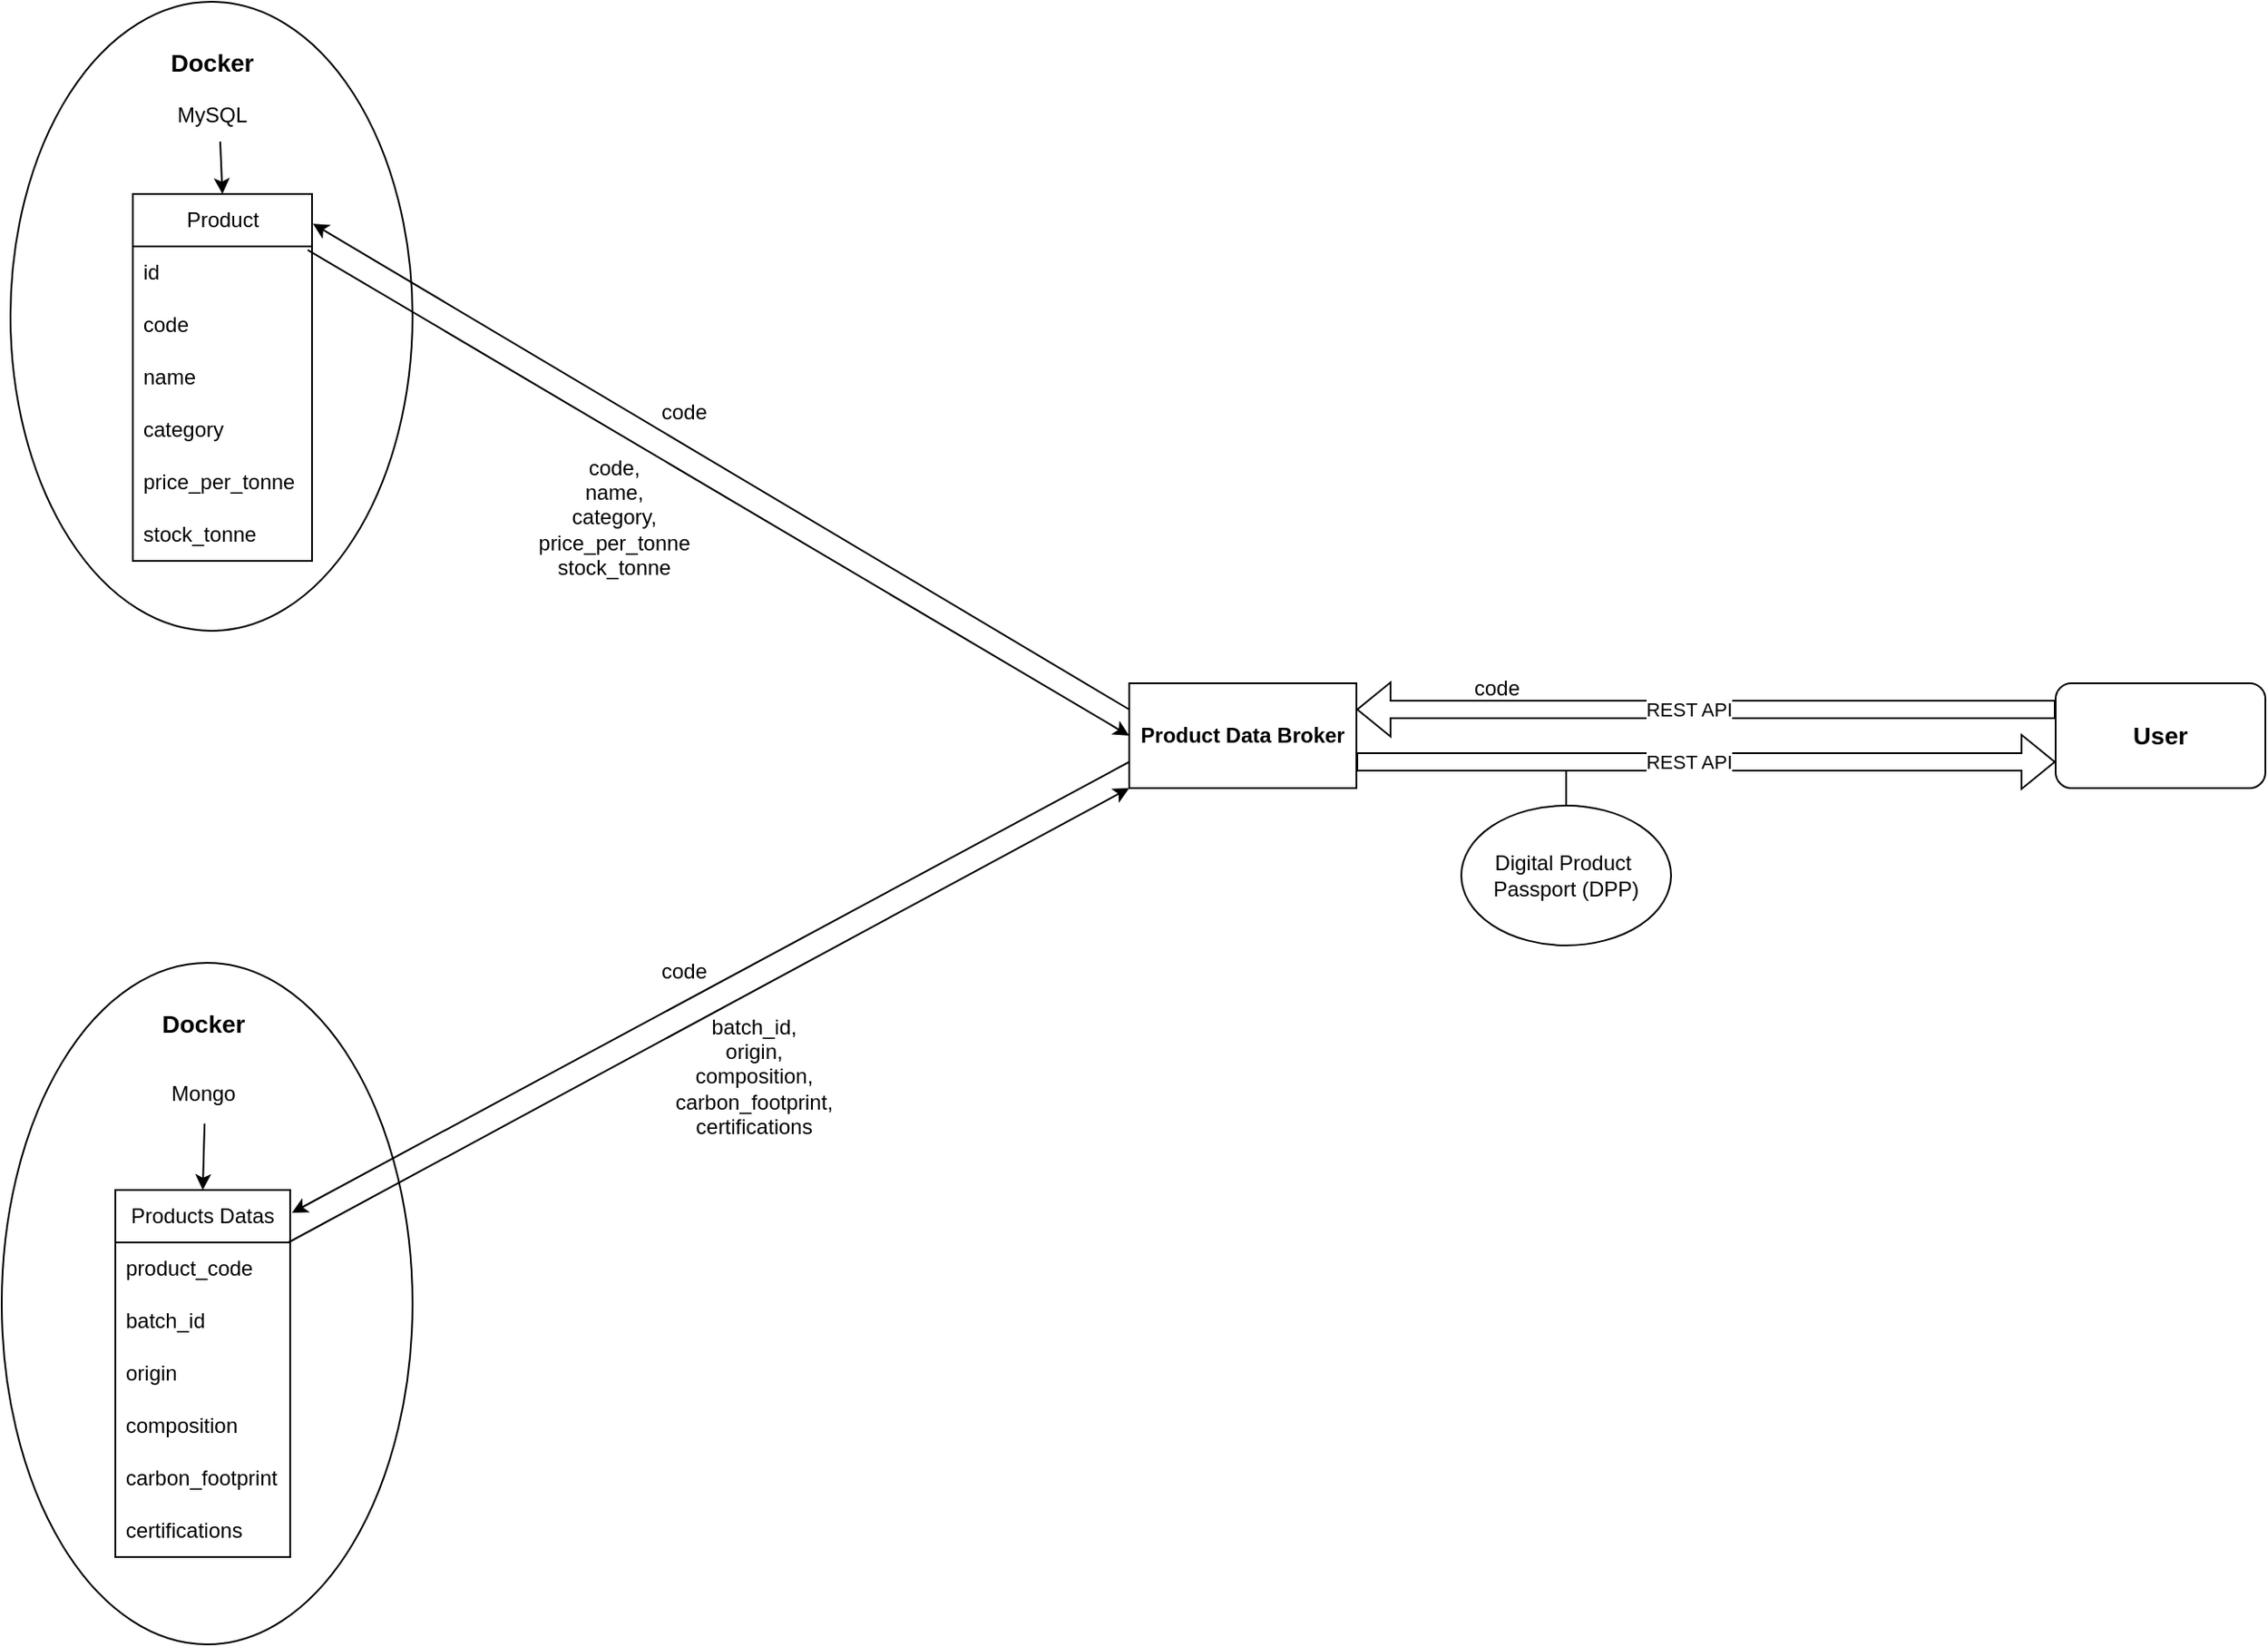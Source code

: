 <mxfile version="26.2.15">
  <diagram name="Page-1" id="R1MlKiYAvF5OQZ1En9E2">
    <mxGraphModel dx="2066" dy="1235" grid="1" gridSize="10" guides="1" tooltips="1" connect="1" arrows="1" fold="1" page="1" pageScale="1" pageWidth="850" pageHeight="1100" math="0" shadow="0">
      <root>
        <mxCell id="0" />
        <mxCell id="1" parent="0" />
        <mxCell id="hR-YF0Z2aXQY3rr9uQGL-28" value="" style="group" parent="1" vertex="1" connectable="0">
          <mxGeometry x="70" y="30" width="230" height="360" as="geometry" />
        </mxCell>
        <mxCell id="hR-YF0Z2aXQY3rr9uQGL-11" value="" style="ellipse;whiteSpace=wrap;html=1;" parent="hR-YF0Z2aXQY3rr9uQGL-28" vertex="1">
          <mxGeometry width="230" height="360" as="geometry" />
        </mxCell>
        <mxCell id="hR-YF0Z2aXQY3rr9uQGL-12" value="&lt;b&gt;&lt;font style=&quot;font-size: 14px;&quot;&gt;Docker&lt;/font&gt;&lt;/b&gt;" style="text;html=1;align=center;verticalAlign=middle;resizable=0;points=[];autosize=1;strokeColor=none;fillColor=none;" parent="hR-YF0Z2aXQY3rr9uQGL-28" vertex="1">
          <mxGeometry x="80" y="20" width="70" height="30" as="geometry" />
        </mxCell>
        <mxCell id="hR-YF0Z2aXQY3rr9uQGL-27" value="" style="group" parent="1" vertex="1" connectable="0">
          <mxGeometry x="65" y="580" width="235" height="390" as="geometry" />
        </mxCell>
        <mxCell id="hR-YF0Z2aXQY3rr9uQGL-24" value="" style="ellipse;whiteSpace=wrap;html=1;movable=1;resizable=1;rotatable=1;deletable=1;editable=1;locked=0;connectable=1;" parent="hR-YF0Z2aXQY3rr9uQGL-27" vertex="1">
          <mxGeometry width="235" height="390" as="geometry" />
        </mxCell>
        <mxCell id="hR-YF0Z2aXQY3rr9uQGL-25" value="&lt;b&gt;&lt;font style=&quot;font-size: 14px;&quot;&gt;Docker&lt;/font&gt;&lt;/b&gt;" style="text;html=1;align=center;verticalAlign=middle;resizable=1;points=[];autosize=1;strokeColor=none;fillColor=none;movable=1;rotatable=1;deletable=1;editable=1;locked=0;connectable=1;" parent="hR-YF0Z2aXQY3rr9uQGL-27" vertex="1">
          <mxGeometry x="80" y="20" width="70" height="30" as="geometry" />
        </mxCell>
        <mxCell id="hR-YF0Z2aXQY3rr9uQGL-4" value="Product" style="swimlane;fontStyle=0;childLayout=stackLayout;horizontal=1;startSize=30;horizontalStack=0;resizeParent=1;resizeParentMax=0;resizeLast=0;collapsible=1;marginBottom=0;whiteSpace=wrap;html=1;" parent="1" vertex="1">
          <mxGeometry x="140" y="140" width="102.5" height="210" as="geometry">
            <mxRectangle x="640" y="370" width="80" height="30" as="alternateBounds" />
          </mxGeometry>
        </mxCell>
        <mxCell id="hR-YF0Z2aXQY3rr9uQGL-5" value="id" style="text;strokeColor=none;fillColor=none;align=left;verticalAlign=middle;spacingLeft=4;spacingRight=4;overflow=hidden;points=[[0,0.5],[1,0.5]];portConstraint=eastwest;rotatable=0;whiteSpace=wrap;html=1;" parent="hR-YF0Z2aXQY3rr9uQGL-4" vertex="1">
          <mxGeometry y="30" width="102.5" height="30" as="geometry" />
        </mxCell>
        <mxCell id="hR-YF0Z2aXQY3rr9uQGL-6" value="code" style="text;strokeColor=none;fillColor=none;align=left;verticalAlign=middle;spacingLeft=4;spacingRight=4;overflow=hidden;points=[[0,0.5],[1,0.5]];portConstraint=eastwest;rotatable=0;whiteSpace=wrap;html=1;" parent="hR-YF0Z2aXQY3rr9uQGL-4" vertex="1">
          <mxGeometry y="60" width="102.5" height="30" as="geometry" />
        </mxCell>
        <mxCell id="hR-YF0Z2aXQY3rr9uQGL-7" value="name" style="text;strokeColor=none;fillColor=none;align=left;verticalAlign=middle;spacingLeft=4;spacingRight=4;overflow=hidden;points=[[0,0.5],[1,0.5]];portConstraint=eastwest;rotatable=0;whiteSpace=wrap;html=1;" parent="hR-YF0Z2aXQY3rr9uQGL-4" vertex="1">
          <mxGeometry y="90" width="102.5" height="30" as="geometry" />
        </mxCell>
        <mxCell id="hR-YF0Z2aXQY3rr9uQGL-8" value="category" style="text;strokeColor=none;fillColor=none;align=left;verticalAlign=middle;spacingLeft=4;spacingRight=4;overflow=hidden;points=[[0,0.5],[1,0.5]];portConstraint=eastwest;rotatable=0;whiteSpace=wrap;html=1;" parent="hR-YF0Z2aXQY3rr9uQGL-4" vertex="1">
          <mxGeometry y="120" width="102.5" height="30" as="geometry" />
        </mxCell>
        <mxCell id="hR-YF0Z2aXQY3rr9uQGL-9" value="price_per_tonne" style="text;strokeColor=none;fillColor=none;align=left;verticalAlign=middle;spacingLeft=4;spacingRight=4;overflow=hidden;points=[[0,0.5],[1,0.5]];portConstraint=eastwest;rotatable=0;whiteSpace=wrap;html=1;" parent="hR-YF0Z2aXQY3rr9uQGL-4" vertex="1">
          <mxGeometry y="150" width="102.5" height="30" as="geometry" />
        </mxCell>
        <mxCell id="hR-YF0Z2aXQY3rr9uQGL-10" value="stock_tonne" style="text;strokeColor=none;fillColor=none;align=left;verticalAlign=middle;spacingLeft=4;spacingRight=4;overflow=hidden;points=[[0,0.5],[1,0.5]];portConstraint=eastwest;rotatable=0;whiteSpace=wrap;html=1;" parent="hR-YF0Z2aXQY3rr9uQGL-4" vertex="1">
          <mxGeometry y="180" width="102.5" height="30" as="geometry" />
        </mxCell>
        <mxCell id="hR-YF0Z2aXQY3rr9uQGL-13" value="MySQL" style="text;html=1;align=center;verticalAlign=middle;resizable=0;points=[];autosize=1;strokeColor=none;fillColor=none;" parent="1" vertex="1">
          <mxGeometry x="155" y="80" width="60" height="30" as="geometry" />
        </mxCell>
        <mxCell id="hR-YF0Z2aXQY3rr9uQGL-14" value="" style="edgeStyle=none;orthogonalLoop=1;jettySize=auto;html=1;rounded=0;entryX=0.5;entryY=0;entryDx=0;entryDy=0;exitX=0.583;exitY=1;exitDx=0;exitDy=0;exitPerimeter=0;" parent="1" source="hR-YF0Z2aXQY3rr9uQGL-13" target="hR-YF0Z2aXQY3rr9uQGL-4" edge="1">
          <mxGeometry width="100" relative="1" as="geometry">
            <mxPoint x="330" y="120" as="sourcePoint" />
            <mxPoint x="430" y="120" as="targetPoint" />
            <Array as="points" />
          </mxGeometry>
        </mxCell>
        <mxCell id="hR-YF0Z2aXQY3rr9uQGL-15" value="Products Datas" style="swimlane;fontStyle=0;childLayout=stackLayout;horizontal=1;startSize=30;horizontalStack=0;resizeParent=1;resizeParentMax=0;resizeLast=0;collapsible=1;marginBottom=0;whiteSpace=wrap;html=1;" parent="1" vertex="1">
          <mxGeometry x="130" y="710" width="100" height="210" as="geometry" />
        </mxCell>
        <mxCell id="hR-YF0Z2aXQY3rr9uQGL-16" value="product_code" style="text;strokeColor=none;fillColor=none;align=left;verticalAlign=middle;spacingLeft=4;spacingRight=4;overflow=hidden;points=[[0,0.5],[1,0.5]];portConstraint=eastwest;rotatable=0;whiteSpace=wrap;html=1;" parent="hR-YF0Z2aXQY3rr9uQGL-15" vertex="1">
          <mxGeometry y="30" width="100" height="30" as="geometry" />
        </mxCell>
        <mxCell id="hR-YF0Z2aXQY3rr9uQGL-17" value="batch_id" style="text;strokeColor=none;fillColor=none;align=left;verticalAlign=middle;spacingLeft=4;spacingRight=4;overflow=hidden;points=[[0,0.5],[1,0.5]];portConstraint=eastwest;rotatable=0;whiteSpace=wrap;html=1;" parent="hR-YF0Z2aXQY3rr9uQGL-15" vertex="1">
          <mxGeometry y="60" width="100" height="30" as="geometry" />
        </mxCell>
        <mxCell id="hR-YF0Z2aXQY3rr9uQGL-18" value="origin" style="text;strokeColor=none;fillColor=none;align=left;verticalAlign=middle;spacingLeft=4;spacingRight=4;overflow=hidden;points=[[0,0.5],[1,0.5]];portConstraint=eastwest;rotatable=0;whiteSpace=wrap;html=1;" parent="hR-YF0Z2aXQY3rr9uQGL-15" vertex="1">
          <mxGeometry y="90" width="100" height="30" as="geometry" />
        </mxCell>
        <mxCell id="hR-YF0Z2aXQY3rr9uQGL-19" value="composition" style="text;strokeColor=none;fillColor=none;align=left;verticalAlign=middle;spacingLeft=4;spacingRight=4;overflow=hidden;points=[[0,0.5],[1,0.5]];portConstraint=eastwest;rotatable=0;whiteSpace=wrap;html=1;" parent="hR-YF0Z2aXQY3rr9uQGL-15" vertex="1">
          <mxGeometry y="120" width="100" height="30" as="geometry" />
        </mxCell>
        <mxCell id="hR-YF0Z2aXQY3rr9uQGL-20" value="carbon_footprint" style="text;strokeColor=none;fillColor=none;align=left;verticalAlign=middle;spacingLeft=4;spacingRight=4;overflow=hidden;points=[[0,0.5],[1,0.5]];portConstraint=eastwest;rotatable=0;whiteSpace=wrap;html=1;" parent="hR-YF0Z2aXQY3rr9uQGL-15" vertex="1">
          <mxGeometry y="150" width="100" height="30" as="geometry" />
        </mxCell>
        <mxCell id="hR-YF0Z2aXQY3rr9uQGL-21" value="certifications" style="text;strokeColor=none;fillColor=none;align=left;verticalAlign=middle;spacingLeft=4;spacingRight=4;overflow=hidden;points=[[0,0.5],[1,0.5]];portConstraint=eastwest;rotatable=0;whiteSpace=wrap;html=1;" parent="hR-YF0Z2aXQY3rr9uQGL-15" vertex="1">
          <mxGeometry y="180" width="100" height="30" as="geometry" />
        </mxCell>
        <mxCell id="hR-YF0Z2aXQY3rr9uQGL-22" value="Mongo" style="text;html=1;align=center;verticalAlign=middle;resizable=0;points=[];autosize=1;strokeColor=none;fillColor=none;" parent="1" vertex="1">
          <mxGeometry x="150" y="640" width="60" height="30" as="geometry" />
        </mxCell>
        <mxCell id="hR-YF0Z2aXQY3rr9uQGL-23" value="" style="edgeStyle=none;orthogonalLoop=1;jettySize=auto;html=1;rounded=0;exitX=0.517;exitY=1.067;exitDx=0;exitDy=0;exitPerimeter=0;entryX=0.5;entryY=0;entryDx=0;entryDy=0;" parent="1" source="hR-YF0Z2aXQY3rr9uQGL-22" target="hR-YF0Z2aXQY3rr9uQGL-15" edge="1">
          <mxGeometry width="100" relative="1" as="geometry">
            <mxPoint x="320" y="680" as="sourcePoint" />
            <mxPoint x="420" y="680" as="targetPoint" />
            <Array as="points" />
          </mxGeometry>
        </mxCell>
        <mxCell id="hR-YF0Z2aXQY3rr9uQGL-30" value="&lt;b&gt;Product Data Broker&lt;/b&gt;" style="rounded=0;whiteSpace=wrap;html=1;" parent="1" vertex="1">
          <mxGeometry x="710" y="420" width="130" height="60" as="geometry" />
        </mxCell>
        <mxCell id="hR-YF0Z2aXQY3rr9uQGL-31" value="" style="edgeStyle=none;orthogonalLoop=1;jettySize=auto;html=1;rounded=0;exitX=0;exitY=0.25;exitDx=0;exitDy=0;entryX=1.005;entryY=0.081;entryDx=0;entryDy=0;entryPerimeter=0;" parent="1" source="hR-YF0Z2aXQY3rr9uQGL-30" target="hR-YF0Z2aXQY3rr9uQGL-4" edge="1">
          <mxGeometry width="100" relative="1" as="geometry">
            <mxPoint x="400" y="390" as="sourcePoint" />
            <mxPoint x="500" y="390" as="targetPoint" />
            <Array as="points" />
          </mxGeometry>
        </mxCell>
        <mxCell id="hR-YF0Z2aXQY3rr9uQGL-32" value="" style="edgeStyle=none;orthogonalLoop=1;jettySize=auto;html=1;rounded=0;exitX=0;exitY=0.75;exitDx=0;exitDy=0;entryX=1.01;entryY=0.062;entryDx=0;entryDy=0;entryPerimeter=0;" parent="1" source="hR-YF0Z2aXQY3rr9uQGL-30" target="hR-YF0Z2aXQY3rr9uQGL-15" edge="1">
          <mxGeometry width="100" relative="1" as="geometry">
            <mxPoint x="620" y="490" as="sourcePoint" />
            <mxPoint x="500" y="680" as="targetPoint" />
            <Array as="points" />
          </mxGeometry>
        </mxCell>
        <mxCell id="hR-YF0Z2aXQY3rr9uQGL-33" value="code" style="text;html=1;align=center;verticalAlign=middle;resizable=0;points=[];autosize=1;strokeColor=none;fillColor=none;" parent="1" vertex="1">
          <mxGeometry x="430" y="250" width="50" height="30" as="geometry" />
        </mxCell>
        <mxCell id="hR-YF0Z2aXQY3rr9uQGL-34" value="" style="edgeStyle=none;orthogonalLoop=1;jettySize=auto;html=1;rounded=0;exitX=0.976;exitY=0.067;exitDx=0;exitDy=0;entryX=0;entryY=0.5;entryDx=0;entryDy=0;exitPerimeter=0;" parent="1" source="hR-YF0Z2aXQY3rr9uQGL-5" target="hR-YF0Z2aXQY3rr9uQGL-30" edge="1">
          <mxGeometry width="100" relative="1" as="geometry">
            <mxPoint x="350" y="490" as="sourcePoint" />
            <mxPoint x="450" y="490" as="targetPoint" />
            <Array as="points" />
          </mxGeometry>
        </mxCell>
        <mxCell id="hR-YF0Z2aXQY3rr9uQGL-35" value="code,&lt;div&gt;name,&lt;/div&gt;&lt;div&gt;category,&lt;/div&gt;&lt;div&gt;price_per_tonne&lt;/div&gt;&lt;div&gt;stock_tonne&lt;/div&gt;" style="text;html=1;align=center;verticalAlign=middle;resizable=0;points=[];autosize=1;strokeColor=none;fillColor=none;" parent="1" vertex="1">
          <mxGeometry x="360" y="280" width="110" height="90" as="geometry" />
        </mxCell>
        <mxCell id="hR-YF0Z2aXQY3rr9uQGL-36" value="code" style="text;html=1;align=center;verticalAlign=middle;resizable=0;points=[];autosize=1;strokeColor=none;fillColor=none;" parent="1" vertex="1">
          <mxGeometry x="430" y="570" width="50" height="30" as="geometry" />
        </mxCell>
        <mxCell id="hR-YF0Z2aXQY3rr9uQGL-37" value="batch_id,&lt;div&gt;origin,&lt;/div&gt;&lt;div&gt;composition,&lt;/div&gt;&lt;div&gt;carbon_footprint,&lt;/div&gt;&lt;div&gt;certifications&lt;/div&gt;" style="text;html=1;align=center;verticalAlign=middle;resizable=0;points=[];autosize=1;strokeColor=none;fillColor=none;" parent="1" vertex="1">
          <mxGeometry x="440" y="600" width="110" height="90" as="geometry" />
        </mxCell>
        <mxCell id="hR-YF0Z2aXQY3rr9uQGL-38" value="" style="edgeStyle=none;orthogonalLoop=1;jettySize=auto;html=1;rounded=0;exitX=0.99;exitY=0;exitDx=0;exitDy=0;exitPerimeter=0;entryX=0;entryY=1;entryDx=0;entryDy=0;" parent="1" source="hR-YF0Z2aXQY3rr9uQGL-16" target="hR-YF0Z2aXQY3rr9uQGL-30" edge="1">
          <mxGeometry width="100" relative="1" as="geometry">
            <mxPoint x="300" y="740" as="sourcePoint" />
            <mxPoint x="400" y="740" as="targetPoint" />
            <Array as="points" />
          </mxGeometry>
        </mxCell>
        <mxCell id="hR-YF0Z2aXQY3rr9uQGL-39" value="&lt;b&gt;&lt;font style=&quot;font-size: 14px;&quot;&gt;User&lt;/font&gt;&lt;/b&gt;" style="rounded=1;whiteSpace=wrap;html=1;" parent="1" vertex="1">
          <mxGeometry x="1240" y="420" width="120" height="60" as="geometry" />
        </mxCell>
        <mxCell id="hR-YF0Z2aXQY3rr9uQGL-40" value="" style="shape=flexArrow;endArrow=classic;html=1;rounded=0;exitX=0;exitY=0.25;exitDx=0;exitDy=0;entryX=1;entryY=0.25;entryDx=0;entryDy=0;" parent="1" source="hR-YF0Z2aXQY3rr9uQGL-39" target="hR-YF0Z2aXQY3rr9uQGL-30" edge="1">
          <mxGeometry width="50" height="50" relative="1" as="geometry">
            <mxPoint x="1130" y="410" as="sourcePoint" />
            <mxPoint x="1180" y="360" as="targetPoint" />
          </mxGeometry>
        </mxCell>
        <mxCell id="hR-YF0Z2aXQY3rr9uQGL-41" value="REST API" style="edgeLabel;html=1;align=center;verticalAlign=middle;resizable=0;points=[];" parent="hR-YF0Z2aXQY3rr9uQGL-40" vertex="1" connectable="0">
          <mxGeometry x="0.23" y="2" relative="1" as="geometry">
            <mxPoint x="36" y="-2" as="offset" />
          </mxGeometry>
        </mxCell>
        <mxCell id="hR-YF0Z2aXQY3rr9uQGL-43" value="" style="shape=flexArrow;endArrow=classic;html=1;rounded=0;exitX=1;exitY=0.75;exitDx=0;exitDy=0;entryX=0;entryY=0.75;entryDx=0;entryDy=0;" parent="1" source="hR-YF0Z2aXQY3rr9uQGL-30" target="hR-YF0Z2aXQY3rr9uQGL-39" edge="1">
          <mxGeometry width="50" height="50" relative="1" as="geometry">
            <mxPoint x="1250" y="480" as="sourcePoint" />
            <mxPoint x="1200" y="460" as="targetPoint" />
          </mxGeometry>
        </mxCell>
        <mxCell id="hR-YF0Z2aXQY3rr9uQGL-44" value="REST API" style="edgeLabel;html=1;align=center;verticalAlign=middle;resizable=0;points=[];" parent="hR-YF0Z2aXQY3rr9uQGL-43" vertex="1" connectable="0">
          <mxGeometry x="0.23" y="2" relative="1" as="geometry">
            <mxPoint x="-56" y="2" as="offset" />
          </mxGeometry>
        </mxCell>
        <mxCell id="hR-YF0Z2aXQY3rr9uQGL-45" value="code" style="text;html=1;align=center;verticalAlign=middle;resizable=0;points=[];autosize=1;strokeColor=none;fillColor=none;" parent="1" vertex="1">
          <mxGeometry x="895" y="408" width="50" height="30" as="geometry" />
        </mxCell>
        <mxCell id="hR-YF0Z2aXQY3rr9uQGL-47" value="&lt;span style=&quot;text-wrap-mode: nowrap;&quot;&gt;Digital Product&amp;nbsp;&lt;/span&gt;&lt;div&gt;&lt;span style=&quot;text-wrap-mode: nowrap;&quot;&gt;Passport (DPP)&lt;/span&gt;&lt;/div&gt;" style="ellipse;whiteSpace=wrap;html=1;" parent="1" vertex="1">
          <mxGeometry x="900" y="490" width="120" height="80" as="geometry" />
        </mxCell>
        <mxCell id="hR-YF0Z2aXQY3rr9uQGL-48" value="" style="endArrow=none;html=1;rounded=0;exitX=0.5;exitY=0;exitDx=0;exitDy=0;" parent="1" source="hR-YF0Z2aXQY3rr9uQGL-47" edge="1">
          <mxGeometry width="50" height="50" relative="1" as="geometry">
            <mxPoint x="860" y="620" as="sourcePoint" />
            <mxPoint x="960" y="470" as="targetPoint" />
          </mxGeometry>
        </mxCell>
      </root>
    </mxGraphModel>
  </diagram>
</mxfile>
